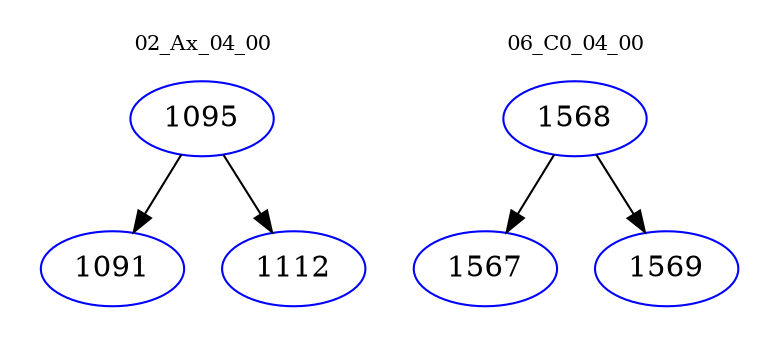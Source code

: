 digraph{
subgraph cluster_0 {
color = white
label = "02_Ax_04_00";
fontsize=10;
T0_1095 [label="1095", color="blue"]
T0_1095 -> T0_1091 [color="black"]
T0_1091 [label="1091", color="blue"]
T0_1095 -> T0_1112 [color="black"]
T0_1112 [label="1112", color="blue"]
}
subgraph cluster_1 {
color = white
label = "06_C0_04_00";
fontsize=10;
T1_1568 [label="1568", color="blue"]
T1_1568 -> T1_1567 [color="black"]
T1_1567 [label="1567", color="blue"]
T1_1568 -> T1_1569 [color="black"]
T1_1569 [label="1569", color="blue"]
}
}
